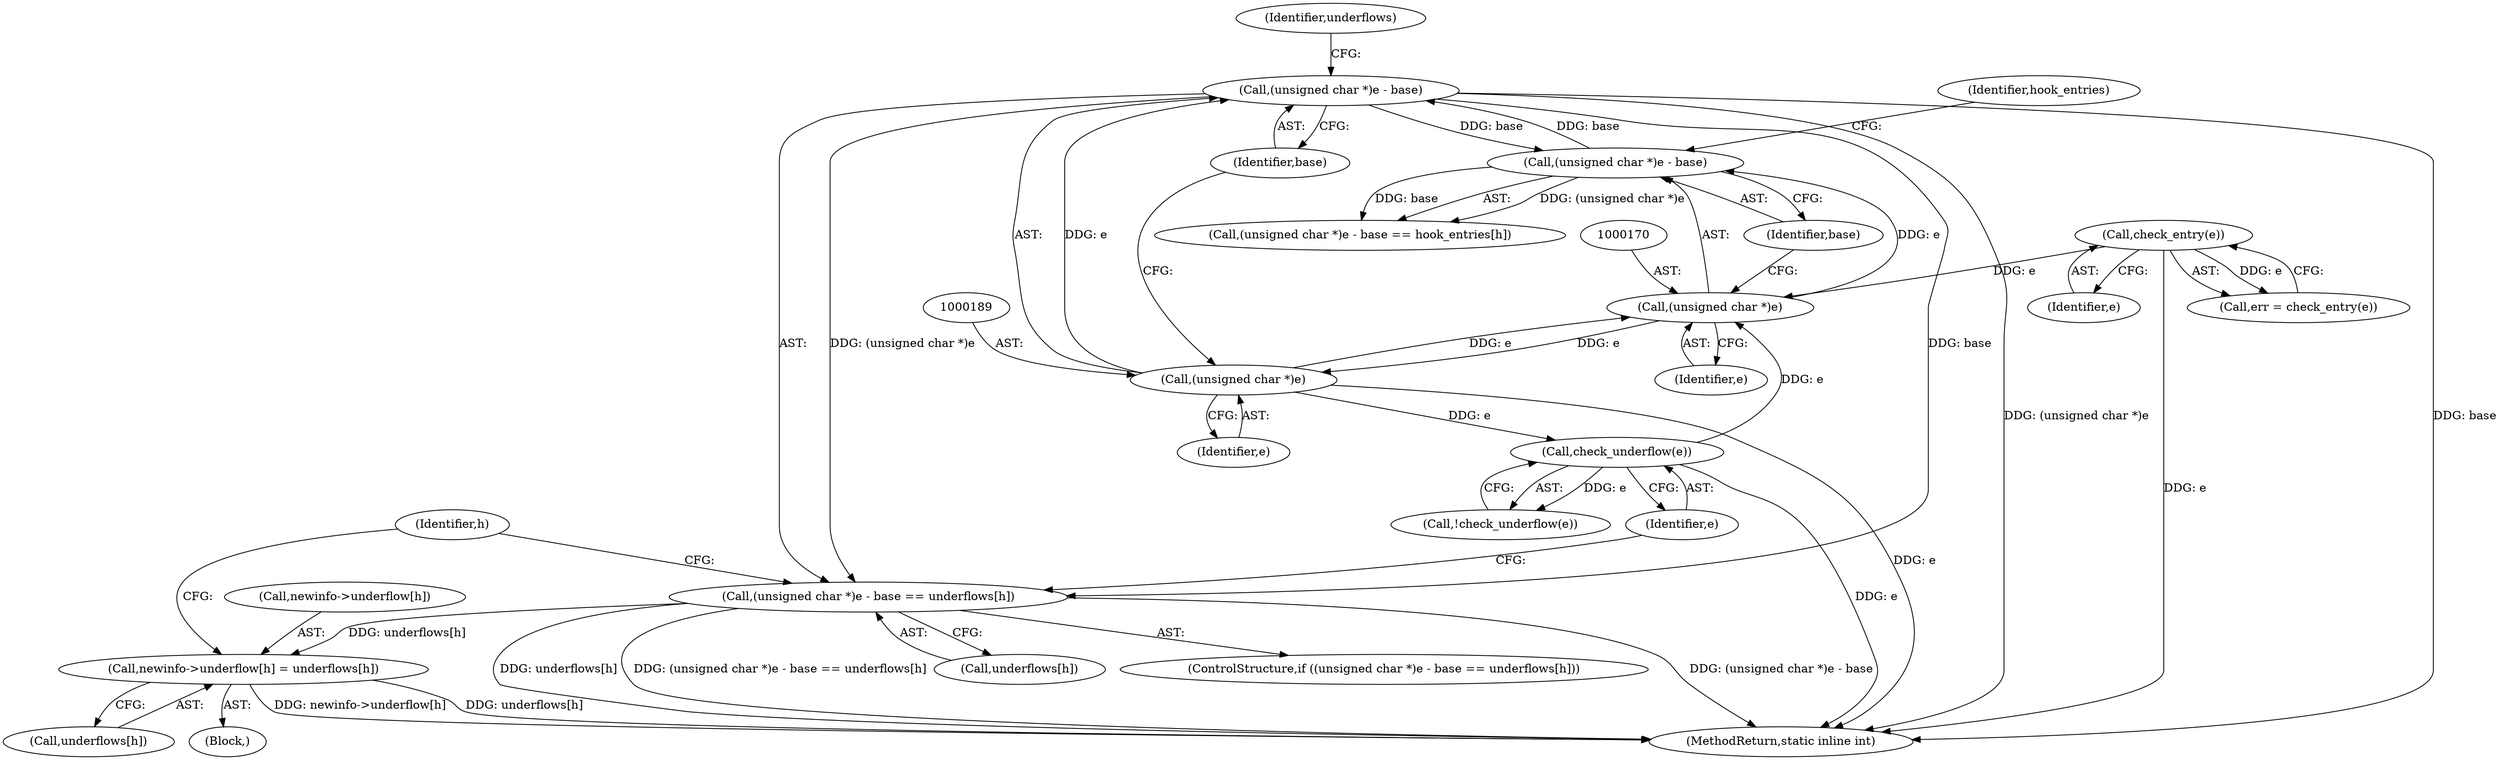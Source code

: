 digraph "0_linux_54d83fc74aa9ec72794373cb47432c5f7fb1a309@array" {
"1000206" [label="(Call,newinfo->underflow[h] = underflows[h])"];
"1000186" [label="(Call,(unsigned char *)e - base == underflows[h])"];
"1000187" [label="(Call,(unsigned char *)e - base)"];
"1000188" [label="(Call,(unsigned char *)e)"];
"1000169" [label="(Call,(unsigned char *)e)"];
"1000198" [label="(Call,check_underflow(e))"];
"1000142" [label="(Call,check_entry(e))"];
"1000168" [label="(Call,(unsigned char *)e - base)"];
"1000187" [label="(Call,(unsigned char *)e - base)"];
"1000188" [label="(Call,(unsigned char *)e)"];
"1000206" [label="(Call,newinfo->underflow[h] = underflows[h])"];
"1000212" [label="(Call,underflows[h])"];
"1000142" [label="(Call,check_entry(e))"];
"1000190" [label="(Identifier,e)"];
"1000140" [label="(Call,err = check_entry(e))"];
"1000168" [label="(Call,(unsigned char *)e - base)"];
"1000171" [label="(Identifier,e)"];
"1000172" [label="(Identifier,base)"];
"1000192" [label="(Call,underflows[h])"];
"1000207" [label="(Call,newinfo->underflow[h])"];
"1000169" [label="(Call,(unsigned char *)e)"];
"1000199" [label="(Identifier,e)"];
"1000195" [label="(Block,)"];
"1000143" [label="(Identifier,e)"];
"1000174" [label="(Identifier,hook_entries)"];
"1000223" [label="(MethodReturn,static inline int)"];
"1000186" [label="(Call,(unsigned char *)e - base == underflows[h])"];
"1000167" [label="(Call,(unsigned char *)e - base == hook_entries[h])"];
"1000185" [label="(ControlStructure,if ((unsigned char *)e - base == underflows[h]))"];
"1000156" [label="(Identifier,h)"];
"1000198" [label="(Call,check_underflow(e))"];
"1000191" [label="(Identifier,base)"];
"1000197" [label="(Call,!check_underflow(e))"];
"1000193" [label="(Identifier,underflows)"];
"1000206" -> "1000195"  [label="AST: "];
"1000206" -> "1000212"  [label="CFG: "];
"1000207" -> "1000206"  [label="AST: "];
"1000212" -> "1000206"  [label="AST: "];
"1000156" -> "1000206"  [label="CFG: "];
"1000206" -> "1000223"  [label="DDG: newinfo->underflow[h]"];
"1000206" -> "1000223"  [label="DDG: underflows[h]"];
"1000186" -> "1000206"  [label="DDG: underflows[h]"];
"1000186" -> "1000185"  [label="AST: "];
"1000186" -> "1000192"  [label="CFG: "];
"1000187" -> "1000186"  [label="AST: "];
"1000192" -> "1000186"  [label="AST: "];
"1000199" -> "1000186"  [label="CFG: "];
"1000156" -> "1000186"  [label="CFG: "];
"1000186" -> "1000223"  [label="DDG: (unsigned char *)e - base == underflows[h]"];
"1000186" -> "1000223"  [label="DDG: (unsigned char *)e - base"];
"1000186" -> "1000223"  [label="DDG: underflows[h]"];
"1000187" -> "1000186"  [label="DDG: (unsigned char *)e"];
"1000187" -> "1000186"  [label="DDG: base"];
"1000187" -> "1000191"  [label="CFG: "];
"1000188" -> "1000187"  [label="AST: "];
"1000191" -> "1000187"  [label="AST: "];
"1000193" -> "1000187"  [label="CFG: "];
"1000187" -> "1000223"  [label="DDG: (unsigned char *)e"];
"1000187" -> "1000223"  [label="DDG: base"];
"1000187" -> "1000168"  [label="DDG: base"];
"1000188" -> "1000187"  [label="DDG: e"];
"1000168" -> "1000187"  [label="DDG: base"];
"1000188" -> "1000190"  [label="CFG: "];
"1000189" -> "1000188"  [label="AST: "];
"1000190" -> "1000188"  [label="AST: "];
"1000191" -> "1000188"  [label="CFG: "];
"1000188" -> "1000223"  [label="DDG: e"];
"1000188" -> "1000169"  [label="DDG: e"];
"1000169" -> "1000188"  [label="DDG: e"];
"1000188" -> "1000198"  [label="DDG: e"];
"1000169" -> "1000168"  [label="AST: "];
"1000169" -> "1000171"  [label="CFG: "];
"1000170" -> "1000169"  [label="AST: "];
"1000171" -> "1000169"  [label="AST: "];
"1000172" -> "1000169"  [label="CFG: "];
"1000169" -> "1000168"  [label="DDG: e"];
"1000198" -> "1000169"  [label="DDG: e"];
"1000142" -> "1000169"  [label="DDG: e"];
"1000198" -> "1000197"  [label="AST: "];
"1000198" -> "1000199"  [label="CFG: "];
"1000199" -> "1000198"  [label="AST: "];
"1000197" -> "1000198"  [label="CFG: "];
"1000198" -> "1000223"  [label="DDG: e"];
"1000198" -> "1000197"  [label="DDG: e"];
"1000142" -> "1000140"  [label="AST: "];
"1000142" -> "1000143"  [label="CFG: "];
"1000143" -> "1000142"  [label="AST: "];
"1000140" -> "1000142"  [label="CFG: "];
"1000142" -> "1000223"  [label="DDG: e"];
"1000142" -> "1000140"  [label="DDG: e"];
"1000168" -> "1000167"  [label="AST: "];
"1000168" -> "1000172"  [label="CFG: "];
"1000172" -> "1000168"  [label="AST: "];
"1000174" -> "1000168"  [label="CFG: "];
"1000168" -> "1000167"  [label="DDG: (unsigned char *)e"];
"1000168" -> "1000167"  [label="DDG: base"];
}
